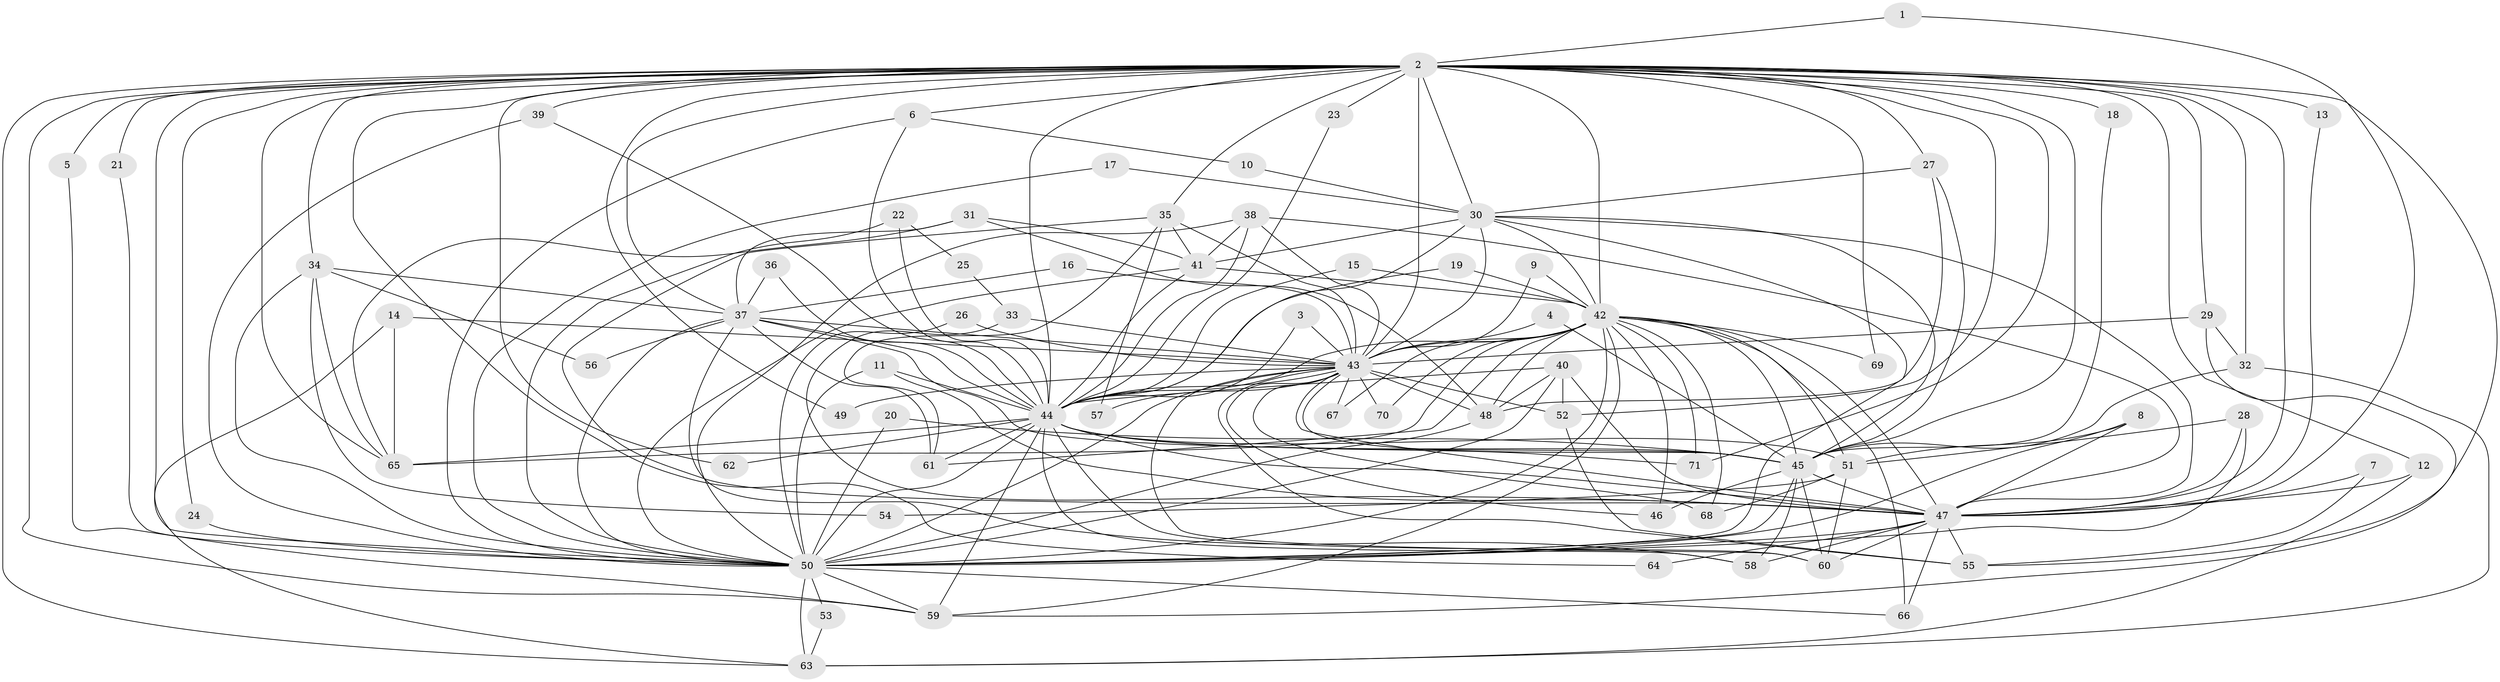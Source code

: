 // original degree distribution, {27: 0.007042253521126761, 18: 0.007042253521126761, 15: 0.007042253521126761, 19: 0.007042253521126761, 29: 0.007042253521126761, 35: 0.007042253521126761, 26: 0.007042253521126761, 32: 0.014084507042253521, 14: 0.007042253521126761, 9: 0.007042253521126761, 3: 0.176056338028169, 4: 0.1267605633802817, 2: 0.5422535211267606, 6: 0.014084507042253521, 5: 0.04929577464788732, 7: 0.014084507042253521}
// Generated by graph-tools (version 1.1) at 2025/25/03/09/25 03:25:41]
// undirected, 71 vertices, 200 edges
graph export_dot {
graph [start="1"]
  node [color=gray90,style=filled];
  1;
  2;
  3;
  4;
  5;
  6;
  7;
  8;
  9;
  10;
  11;
  12;
  13;
  14;
  15;
  16;
  17;
  18;
  19;
  20;
  21;
  22;
  23;
  24;
  25;
  26;
  27;
  28;
  29;
  30;
  31;
  32;
  33;
  34;
  35;
  36;
  37;
  38;
  39;
  40;
  41;
  42;
  43;
  44;
  45;
  46;
  47;
  48;
  49;
  50;
  51;
  52;
  53;
  54;
  55;
  56;
  57;
  58;
  59;
  60;
  61;
  62;
  63;
  64;
  65;
  66;
  67;
  68;
  69;
  70;
  71;
  1 -- 2 [weight=1.0];
  1 -- 47 [weight=1.0];
  2 -- 5 [weight=1.0];
  2 -- 6 [weight=1.0];
  2 -- 12 [weight=1.0];
  2 -- 13 [weight=1.0];
  2 -- 18 [weight=1.0];
  2 -- 21 [weight=1.0];
  2 -- 23 [weight=1.0];
  2 -- 24 [weight=1.0];
  2 -- 27 [weight=1.0];
  2 -- 29 [weight=1.0];
  2 -- 30 [weight=3.0];
  2 -- 32 [weight=1.0];
  2 -- 34 [weight=1.0];
  2 -- 35 [weight=2.0];
  2 -- 37 [weight=1.0];
  2 -- 39 [weight=2.0];
  2 -- 42 [weight=3.0];
  2 -- 43 [weight=4.0];
  2 -- 44 [weight=5.0];
  2 -- 45 [weight=5.0];
  2 -- 47 [weight=3.0];
  2 -- 49 [weight=1.0];
  2 -- 50 [weight=4.0];
  2 -- 52 [weight=1.0];
  2 -- 55 [weight=1.0];
  2 -- 59 [weight=1.0];
  2 -- 62 [weight=1.0];
  2 -- 63 [weight=1.0];
  2 -- 64 [weight=1.0];
  2 -- 65 [weight=1.0];
  2 -- 69 [weight=1.0];
  2 -- 71 [weight=1.0];
  3 -- 43 [weight=1.0];
  3 -- 44 [weight=1.0];
  4 -- 43 [weight=1.0];
  4 -- 45 [weight=1.0];
  5 -- 59 [weight=1.0];
  6 -- 10 [weight=1.0];
  6 -- 44 [weight=1.0];
  6 -- 50 [weight=1.0];
  7 -- 47 [weight=1.0];
  7 -- 55 [weight=1.0];
  8 -- 47 [weight=1.0];
  8 -- 50 [weight=1.0];
  8 -- 51 [weight=1.0];
  9 -- 42 [weight=1.0];
  9 -- 43 [weight=1.0];
  10 -- 30 [weight=1.0];
  11 -- 44 [weight=1.0];
  11 -- 47 [weight=1.0];
  11 -- 50 [weight=1.0];
  12 -- 47 [weight=1.0];
  12 -- 63 [weight=1.0];
  13 -- 47 [weight=1.0];
  14 -- 43 [weight=1.0];
  14 -- 63 [weight=1.0];
  14 -- 65 [weight=1.0];
  15 -- 42 [weight=1.0];
  15 -- 44 [weight=1.0];
  16 -- 37 [weight=1.0];
  16 -- 43 [weight=1.0];
  17 -- 30 [weight=1.0];
  17 -- 50 [weight=1.0];
  18 -- 45 [weight=1.0];
  19 -- 42 [weight=1.0];
  19 -- 44 [weight=1.0];
  20 -- 45 [weight=1.0];
  20 -- 50 [weight=1.0];
  21 -- 50 [weight=1.0];
  22 -- 25 [weight=1.0];
  22 -- 44 [weight=2.0];
  22 -- 50 [weight=1.0];
  23 -- 44 [weight=1.0];
  24 -- 50 [weight=1.0];
  25 -- 33 [weight=1.0];
  26 -- 43 [weight=1.0];
  26 -- 50 [weight=1.0];
  27 -- 30 [weight=1.0];
  27 -- 45 [weight=1.0];
  27 -- 48 [weight=1.0];
  28 -- 47 [weight=1.0];
  28 -- 50 [weight=1.0];
  28 -- 51 [weight=1.0];
  29 -- 32 [weight=1.0];
  29 -- 43 [weight=1.0];
  29 -- 59 [weight=1.0];
  30 -- 41 [weight=1.0];
  30 -- 42 [weight=1.0];
  30 -- 43 [weight=1.0];
  30 -- 44 [weight=1.0];
  30 -- 45 [weight=1.0];
  30 -- 47 [weight=1.0];
  30 -- 50 [weight=2.0];
  31 -- 37 [weight=1.0];
  31 -- 41 [weight=1.0];
  31 -- 48 [weight=1.0];
  31 -- 65 [weight=1.0];
  32 -- 45 [weight=1.0];
  32 -- 63 [weight=1.0];
  33 -- 43 [weight=1.0];
  33 -- 47 [weight=1.0];
  34 -- 37 [weight=1.0];
  34 -- 50 [weight=1.0];
  34 -- 54 [weight=1.0];
  34 -- 56 [weight=1.0];
  34 -- 65 [weight=1.0];
  35 -- 41 [weight=1.0];
  35 -- 43 [weight=1.0];
  35 -- 47 [weight=2.0];
  35 -- 57 [weight=1.0];
  35 -- 61 [weight=1.0];
  36 -- 37 [weight=1.0];
  36 -- 44 [weight=1.0];
  37 -- 43 [weight=1.0];
  37 -- 44 [weight=1.0];
  37 -- 45 [weight=1.0];
  37 -- 50 [weight=1.0];
  37 -- 56 [weight=1.0];
  37 -- 58 [weight=1.0];
  37 -- 61 [weight=1.0];
  38 -- 41 [weight=1.0];
  38 -- 43 [weight=1.0];
  38 -- 44 [weight=1.0];
  38 -- 47 [weight=1.0];
  38 -- 50 [weight=1.0];
  39 -- 44 [weight=1.0];
  39 -- 50 [weight=1.0];
  40 -- 44 [weight=1.0];
  40 -- 47 [weight=1.0];
  40 -- 48 [weight=1.0];
  40 -- 50 [weight=1.0];
  40 -- 52 [weight=1.0];
  41 -- 42 [weight=1.0];
  41 -- 44 [weight=1.0];
  41 -- 50 [weight=1.0];
  42 -- 43 [weight=2.0];
  42 -- 44 [weight=1.0];
  42 -- 45 [weight=1.0];
  42 -- 46 [weight=1.0];
  42 -- 47 [weight=2.0];
  42 -- 48 [weight=1.0];
  42 -- 50 [weight=2.0];
  42 -- 51 [weight=2.0];
  42 -- 59 [weight=2.0];
  42 -- 61 [weight=1.0];
  42 -- 65 [weight=2.0];
  42 -- 66 [weight=1.0];
  42 -- 67 [weight=1.0];
  42 -- 68 [weight=1.0];
  42 -- 69 [weight=1.0];
  42 -- 70 [weight=1.0];
  42 -- 71 [weight=1.0];
  43 -- 44 [weight=2.0];
  43 -- 45 [weight=1.0];
  43 -- 46 [weight=1.0];
  43 -- 47 [weight=1.0];
  43 -- 48 [weight=1.0];
  43 -- 49 [weight=1.0];
  43 -- 50 [weight=1.0];
  43 -- 52 [weight=1.0];
  43 -- 55 [weight=2.0];
  43 -- 57 [weight=1.0];
  43 -- 60 [weight=1.0];
  43 -- 67 [weight=1.0];
  43 -- 68 [weight=1.0];
  43 -- 70 [weight=1.0];
  44 -- 45 [weight=1.0];
  44 -- 47 [weight=1.0];
  44 -- 50 [weight=1.0];
  44 -- 51 [weight=1.0];
  44 -- 58 [weight=1.0];
  44 -- 59 [weight=1.0];
  44 -- 60 [weight=1.0];
  44 -- 61 [weight=1.0];
  44 -- 62 [weight=1.0];
  44 -- 65 [weight=1.0];
  44 -- 71 [weight=1.0];
  45 -- 46 [weight=1.0];
  45 -- 47 [weight=1.0];
  45 -- 50 [weight=1.0];
  45 -- 58 [weight=1.0];
  45 -- 60 [weight=1.0];
  47 -- 50 [weight=1.0];
  47 -- 55 [weight=1.0];
  47 -- 58 [weight=1.0];
  47 -- 60 [weight=1.0];
  47 -- 64 [weight=1.0];
  47 -- 66 [weight=1.0];
  48 -- 50 [weight=1.0];
  50 -- 53 [weight=1.0];
  50 -- 59 [weight=2.0];
  50 -- 63 [weight=1.0];
  50 -- 66 [weight=1.0];
  51 -- 54 [weight=1.0];
  51 -- 60 [weight=1.0];
  51 -- 68 [weight=1.0];
  52 -- 55 [weight=1.0];
  53 -- 63 [weight=1.0];
}
